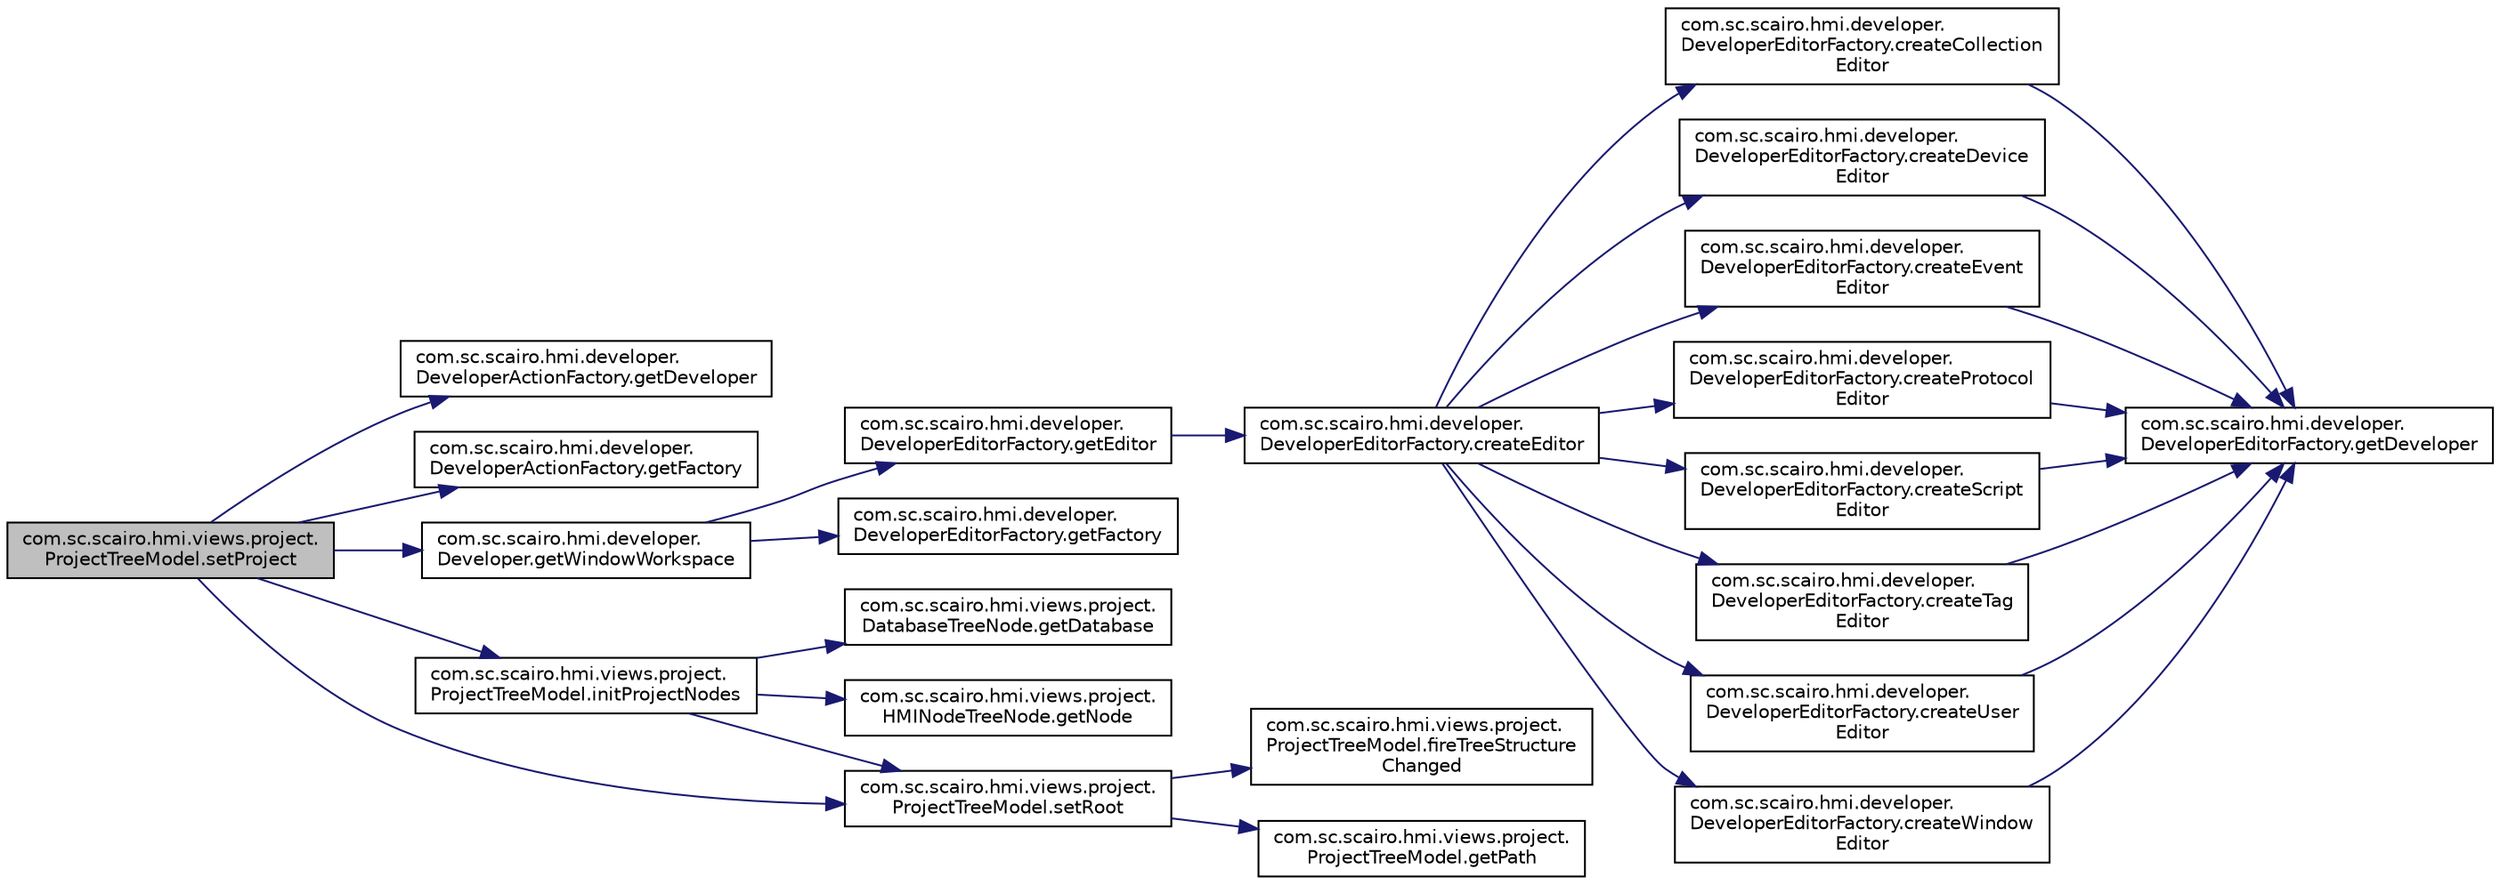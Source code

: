 digraph "com.sc.scairo.hmi.views.project.ProjectTreeModel.setProject"
{
 // LATEX_PDF_SIZE
  edge [fontname="Helvetica",fontsize="10",labelfontname="Helvetica",labelfontsize="10"];
  node [fontname="Helvetica",fontsize="10",shape=record];
  rankdir="LR";
  Node1 [label="com.sc.scairo.hmi.views.project.\lProjectTreeModel.setProject",height=0.2,width=0.4,color="black", fillcolor="grey75", style="filled", fontcolor="black",tooltip=" "];
  Node1 -> Node2 [color="midnightblue",fontsize="10",style="solid",fontname="Helvetica"];
  Node2 [label="com.sc.scairo.hmi.developer.\lDeveloperActionFactory.getDeveloper",height=0.2,width=0.4,color="black", fillcolor="white", style="filled",URL="$classcom_1_1sc_1_1scairo_1_1hmi_1_1developer_1_1_developer_action_factory.html#afd91d60f459ccf64c021cf25480c2765",tooltip=" "];
  Node1 -> Node3 [color="midnightblue",fontsize="10",style="solid",fontname="Helvetica"];
  Node3 [label="com.sc.scairo.hmi.developer.\lDeveloperActionFactory.getFactory",height=0.2,width=0.4,color="black", fillcolor="white", style="filled",URL="$classcom_1_1sc_1_1scairo_1_1hmi_1_1developer_1_1_developer_action_factory.html#af5a63ca2b51ba3eb74d3dd62ca1db7c1",tooltip=" "];
  Node1 -> Node4 [color="midnightblue",fontsize="10",style="solid",fontname="Helvetica"];
  Node4 [label="com.sc.scairo.hmi.developer.\lDeveloper.getWindowWorkspace",height=0.2,width=0.4,color="black", fillcolor="white", style="filled",URL="$classcom_1_1sc_1_1scairo_1_1hmi_1_1developer_1_1_developer.html#a588ae4280b9b41798ec435f8dcd1d287",tooltip=" "];
  Node4 -> Node5 [color="midnightblue",fontsize="10",style="solid",fontname="Helvetica"];
  Node5 [label="com.sc.scairo.hmi.developer.\lDeveloperEditorFactory.getEditor",height=0.2,width=0.4,color="black", fillcolor="white", style="filled",URL="$classcom_1_1sc_1_1scairo_1_1hmi_1_1developer_1_1_developer_editor_factory.html#a0fb1b5ffcdbaf859e3998a3df9d0bf1d",tooltip=" "];
  Node5 -> Node6 [color="midnightblue",fontsize="10",style="solid",fontname="Helvetica"];
  Node6 [label="com.sc.scairo.hmi.developer.\lDeveloperEditorFactory.createEditor",height=0.2,width=0.4,color="black", fillcolor="white", style="filled",URL="$classcom_1_1sc_1_1scairo_1_1hmi_1_1developer_1_1_developer_editor_factory.html#a7efc6e085653e78386972998832682da",tooltip=" "];
  Node6 -> Node7 [color="midnightblue",fontsize="10",style="solid",fontname="Helvetica"];
  Node7 [label="com.sc.scairo.hmi.developer.\lDeveloperEditorFactory.createCollection\lEditor",height=0.2,width=0.4,color="black", fillcolor="white", style="filled",URL="$classcom_1_1sc_1_1scairo_1_1hmi_1_1developer_1_1_developer_editor_factory.html#a23efa3ee551492ffc598adb56dc7864c",tooltip=" "];
  Node7 -> Node8 [color="midnightblue",fontsize="10",style="solid",fontname="Helvetica"];
  Node8 [label="com.sc.scairo.hmi.developer.\lDeveloperEditorFactory.getDeveloper",height=0.2,width=0.4,color="black", fillcolor="white", style="filled",URL="$classcom_1_1sc_1_1scairo_1_1hmi_1_1developer_1_1_developer_editor_factory.html#ad1ace75a7cdc88a8a5f4e5c601556a98",tooltip=" "];
  Node6 -> Node9 [color="midnightblue",fontsize="10",style="solid",fontname="Helvetica"];
  Node9 [label="com.sc.scairo.hmi.developer.\lDeveloperEditorFactory.createDevice\lEditor",height=0.2,width=0.4,color="black", fillcolor="white", style="filled",URL="$classcom_1_1sc_1_1scairo_1_1hmi_1_1developer_1_1_developer_editor_factory.html#ae7a041880c6deec553d822674cffabb1",tooltip=" "];
  Node9 -> Node8 [color="midnightblue",fontsize="10",style="solid",fontname="Helvetica"];
  Node6 -> Node10 [color="midnightblue",fontsize="10",style="solid",fontname="Helvetica"];
  Node10 [label="com.sc.scairo.hmi.developer.\lDeveloperEditorFactory.createEvent\lEditor",height=0.2,width=0.4,color="black", fillcolor="white", style="filled",URL="$classcom_1_1sc_1_1scairo_1_1hmi_1_1developer_1_1_developer_editor_factory.html#aaa9cedf6cd165117a328808d76ed0970",tooltip=" "];
  Node10 -> Node8 [color="midnightblue",fontsize="10",style="solid",fontname="Helvetica"];
  Node6 -> Node11 [color="midnightblue",fontsize="10",style="solid",fontname="Helvetica"];
  Node11 [label="com.sc.scairo.hmi.developer.\lDeveloperEditorFactory.createProtocol\lEditor",height=0.2,width=0.4,color="black", fillcolor="white", style="filled",URL="$classcom_1_1sc_1_1scairo_1_1hmi_1_1developer_1_1_developer_editor_factory.html#a393067d030c685196a46653a4ba2035b",tooltip=" "];
  Node11 -> Node8 [color="midnightblue",fontsize="10",style="solid",fontname="Helvetica"];
  Node6 -> Node12 [color="midnightblue",fontsize="10",style="solid",fontname="Helvetica"];
  Node12 [label="com.sc.scairo.hmi.developer.\lDeveloperEditorFactory.createScript\lEditor",height=0.2,width=0.4,color="black", fillcolor="white", style="filled",URL="$classcom_1_1sc_1_1scairo_1_1hmi_1_1developer_1_1_developer_editor_factory.html#a200f1f99504e7dcd5278b24f40699f11",tooltip=" "];
  Node12 -> Node8 [color="midnightblue",fontsize="10",style="solid",fontname="Helvetica"];
  Node6 -> Node13 [color="midnightblue",fontsize="10",style="solid",fontname="Helvetica"];
  Node13 [label="com.sc.scairo.hmi.developer.\lDeveloperEditorFactory.createTag\lEditor",height=0.2,width=0.4,color="black", fillcolor="white", style="filled",URL="$classcom_1_1sc_1_1scairo_1_1hmi_1_1developer_1_1_developer_editor_factory.html#ab70079e4e1537603e79530a1ce064dd4",tooltip=" "];
  Node13 -> Node8 [color="midnightblue",fontsize="10",style="solid",fontname="Helvetica"];
  Node6 -> Node14 [color="midnightblue",fontsize="10",style="solid",fontname="Helvetica"];
  Node14 [label="com.sc.scairo.hmi.developer.\lDeveloperEditorFactory.createUser\lEditor",height=0.2,width=0.4,color="black", fillcolor="white", style="filled",URL="$classcom_1_1sc_1_1scairo_1_1hmi_1_1developer_1_1_developer_editor_factory.html#a676cfc0f314dde3b8a30b24b1a01c87f",tooltip=" "];
  Node14 -> Node8 [color="midnightblue",fontsize="10",style="solid",fontname="Helvetica"];
  Node6 -> Node15 [color="midnightblue",fontsize="10",style="solid",fontname="Helvetica"];
  Node15 [label="com.sc.scairo.hmi.developer.\lDeveloperEditorFactory.createWindow\lEditor",height=0.2,width=0.4,color="black", fillcolor="white", style="filled",URL="$classcom_1_1sc_1_1scairo_1_1hmi_1_1developer_1_1_developer_editor_factory.html#ada65ae04d96da33ebb10db2502125a93",tooltip=" "];
  Node15 -> Node8 [color="midnightblue",fontsize="10",style="solid",fontname="Helvetica"];
  Node4 -> Node16 [color="midnightblue",fontsize="10",style="solid",fontname="Helvetica"];
  Node16 [label="com.sc.scairo.hmi.developer.\lDeveloperEditorFactory.getFactory",height=0.2,width=0.4,color="black", fillcolor="white", style="filled",URL="$classcom_1_1sc_1_1scairo_1_1hmi_1_1developer_1_1_developer_editor_factory.html#a310fa2c66ae47ff79d727f1bca5b3913",tooltip=" "];
  Node1 -> Node17 [color="midnightblue",fontsize="10",style="solid",fontname="Helvetica"];
  Node17 [label="com.sc.scairo.hmi.views.project.\lProjectTreeModel.initProjectNodes",height=0.2,width=0.4,color="black", fillcolor="white", style="filled",URL="$classcom_1_1sc_1_1scairo_1_1hmi_1_1views_1_1project_1_1_project_tree_model.html#a7c539d3ad14fd53f80a84fe882dfd68c",tooltip=" "];
  Node17 -> Node18 [color="midnightblue",fontsize="10",style="solid",fontname="Helvetica"];
  Node18 [label="com.sc.scairo.hmi.views.project.\lDatabaseTreeNode.getDatabase",height=0.2,width=0.4,color="black", fillcolor="white", style="filled",URL="$classcom_1_1sc_1_1scairo_1_1hmi_1_1views_1_1project_1_1_database_tree_node.html#aa1054d87ed5e5b1e656b863edefa2f85",tooltip=" "];
  Node17 -> Node19 [color="midnightblue",fontsize="10",style="solid",fontname="Helvetica"];
  Node19 [label="com.sc.scairo.hmi.views.project.\lHMINodeTreeNode.getNode",height=0.2,width=0.4,color="black", fillcolor="white", style="filled",URL="$classcom_1_1sc_1_1scairo_1_1hmi_1_1views_1_1project_1_1_h_m_i_node_tree_node.html#a162a7f21144562465051689e83a505ec",tooltip=" "];
  Node17 -> Node20 [color="midnightblue",fontsize="10",style="solid",fontname="Helvetica"];
  Node20 [label="com.sc.scairo.hmi.views.project.\lProjectTreeModel.setRoot",height=0.2,width=0.4,color="black", fillcolor="white", style="filled",URL="$classcom_1_1sc_1_1scairo_1_1hmi_1_1views_1_1project_1_1_project_tree_model.html#aa5ee498734f9ffe4a017630128032893",tooltip=" "];
  Node20 -> Node21 [color="midnightblue",fontsize="10",style="solid",fontname="Helvetica"];
  Node21 [label="com.sc.scairo.hmi.views.project.\lProjectTreeModel.fireTreeStructure\lChanged",height=0.2,width=0.4,color="black", fillcolor="white", style="filled",URL="$classcom_1_1sc_1_1scairo_1_1hmi_1_1views_1_1project_1_1_project_tree_model.html#a7ae5b1f54fac30f1183b5cb2c193f31a",tooltip=" "];
  Node20 -> Node22 [color="midnightblue",fontsize="10",style="solid",fontname="Helvetica"];
  Node22 [label="com.sc.scairo.hmi.views.project.\lProjectTreeModel.getPath",height=0.2,width=0.4,color="black", fillcolor="white", style="filled",URL="$classcom_1_1sc_1_1scairo_1_1hmi_1_1views_1_1project_1_1_project_tree_model.html#af9be64f70927be304914ca9757452b4f",tooltip=" "];
  Node1 -> Node20 [color="midnightblue",fontsize="10",style="solid",fontname="Helvetica"];
}
